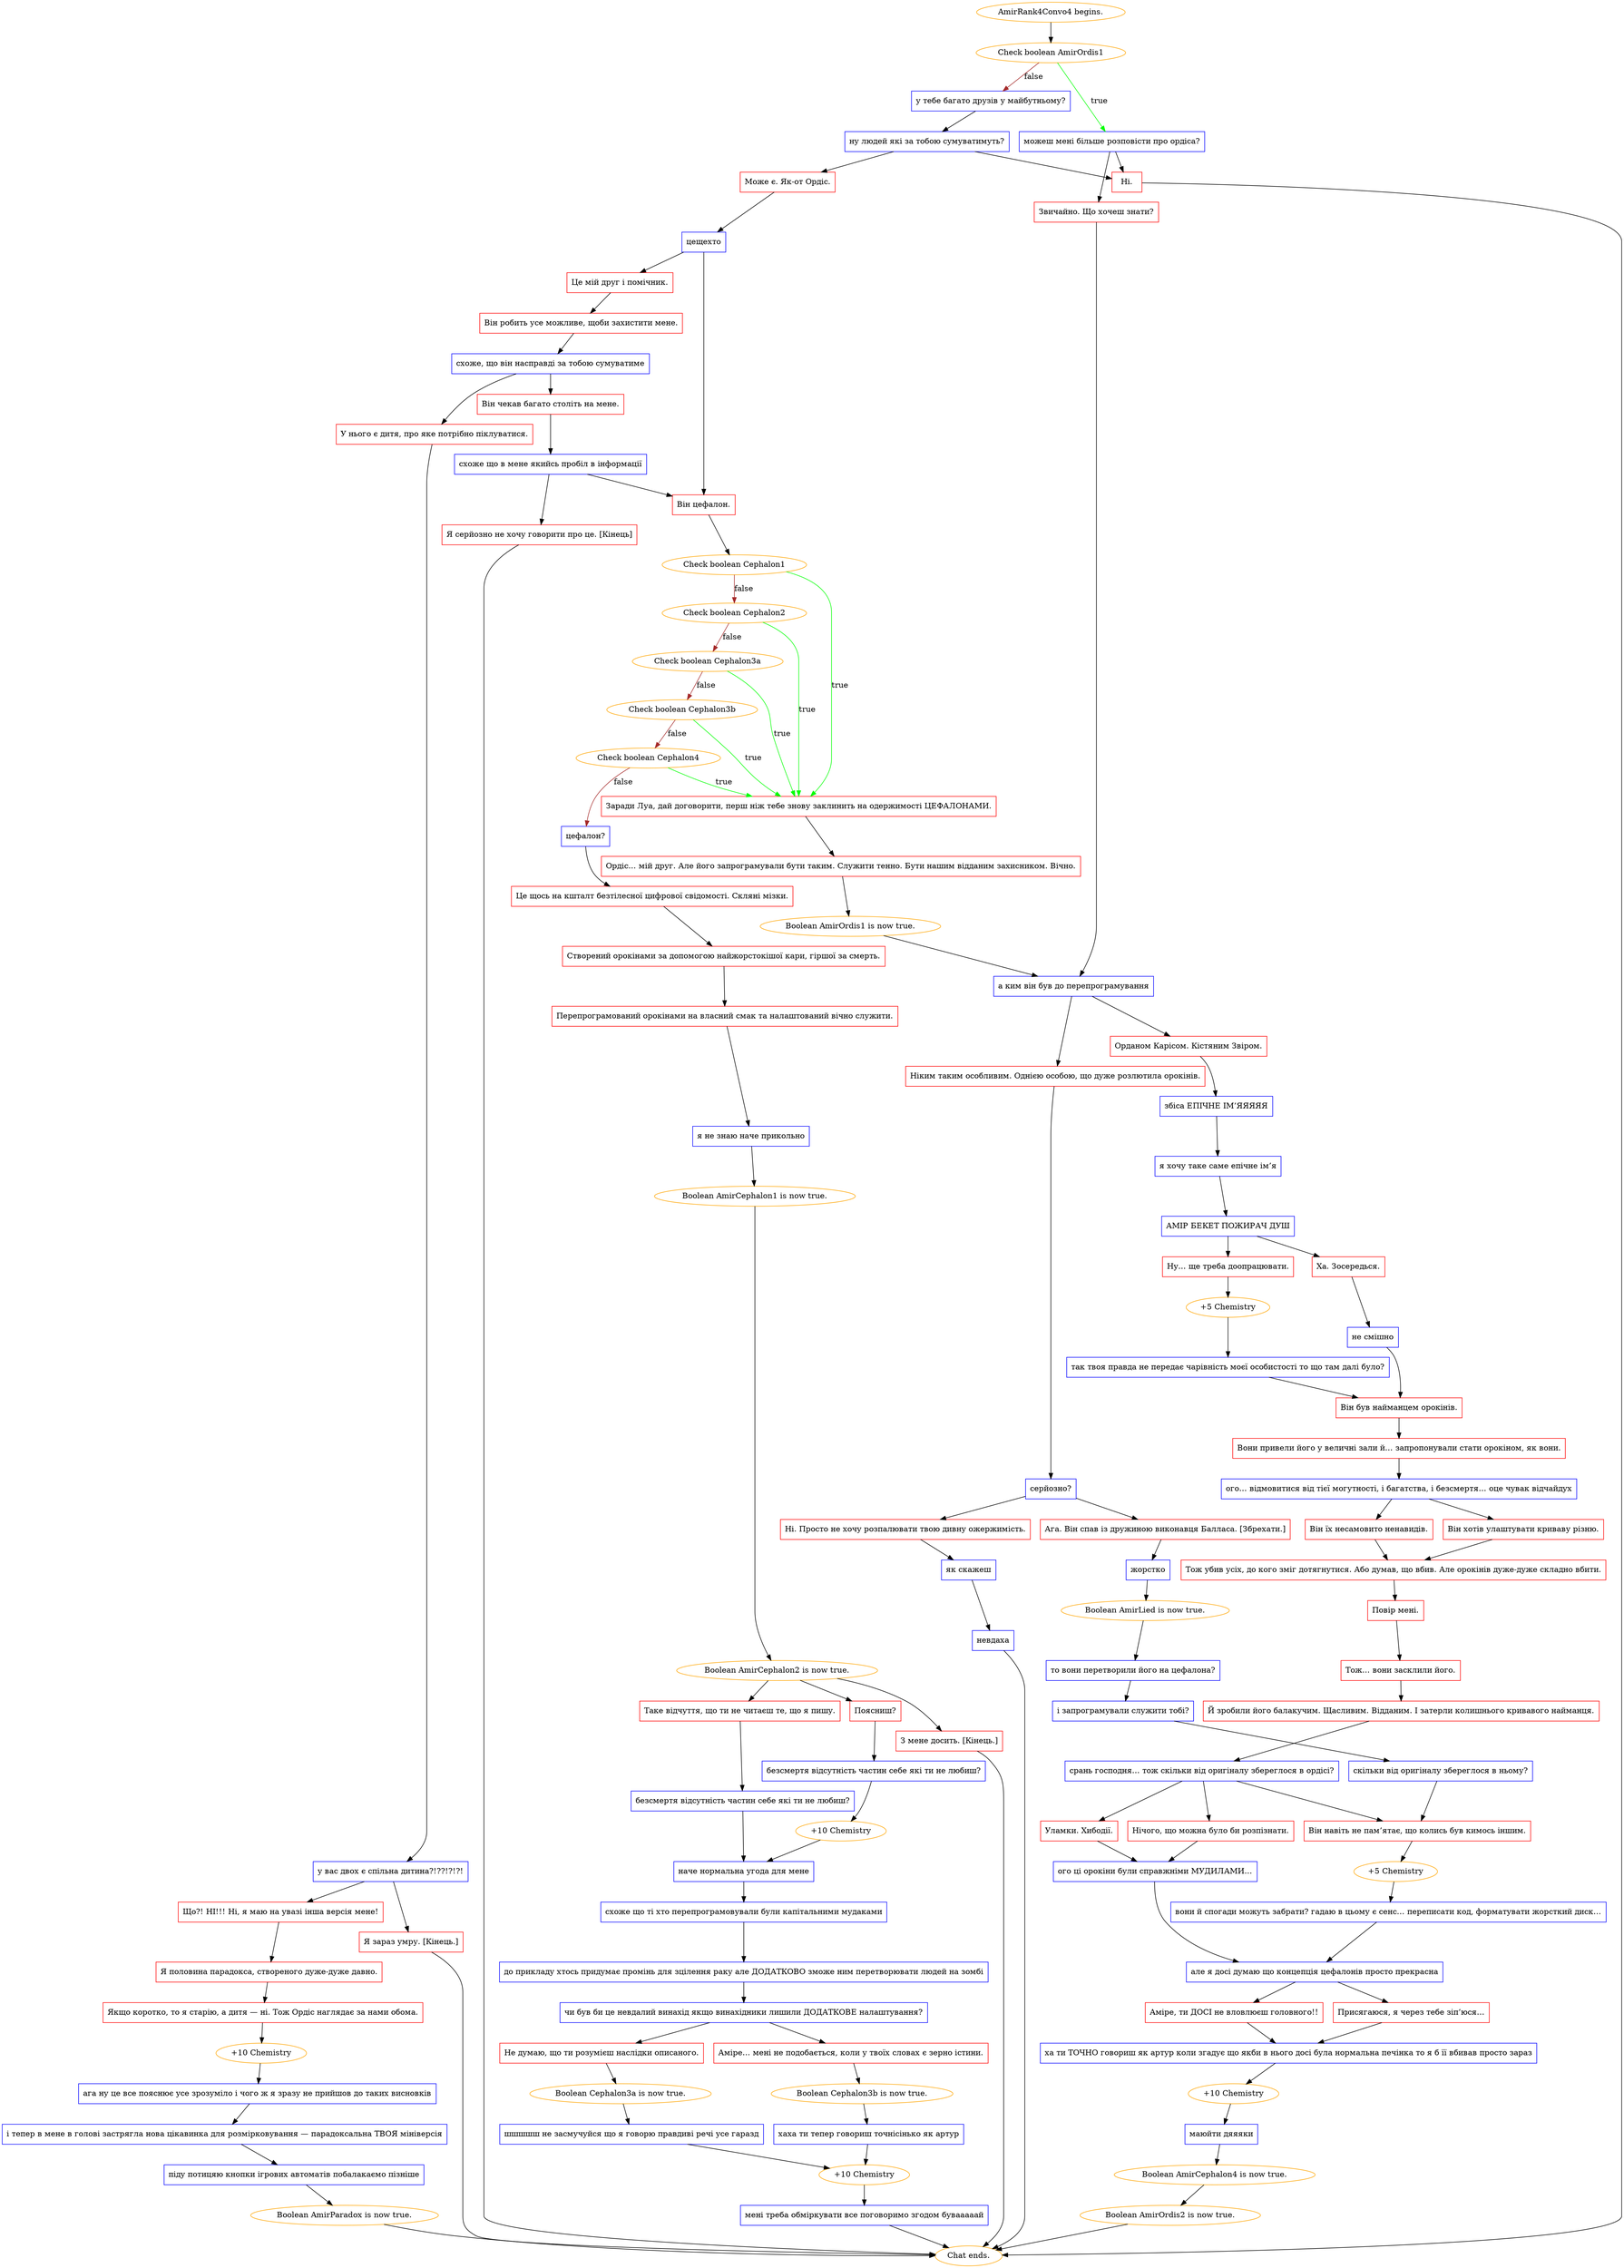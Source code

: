 digraph {
	"AmirRank4Convo4 begins." [color=orange];
		"AmirRank4Convo4 begins." -> j3071393708;
	j3071393708 [label="Check boolean AmirOrdis1",color=orange];
		j3071393708 -> j2372143133 [label=true,color=green];
		j3071393708 -> j867114081 [label=false,color=brown];
	j2372143133 [label="можеш мені більше розповісти про ордіса?",shape=box,color=blue];
		j2372143133 -> j372180418;
		j2372143133 -> j3241595288;
	j867114081 [label="у тебе багато друзів у майбутньому?",shape=box,color=blue];
		j867114081 -> j3892262507;
	j372180418 [label="Ні.",shape=box,color=red];
		j372180418 -> "Chat ends.";
	j3241595288 [label="Звичайно. Що хочеш знати?",shape=box,color=red];
		j3241595288 -> j585527398;
	j3892262507 [label="ну людей які за тобою сумуватимуть?",shape=box,color=blue];
		j3892262507 -> j3591611633;
		j3892262507 -> j372180418;
	"Chat ends." [color=orange];
	j585527398 [label="а ким він був до перепрограмування",shape=box,color=blue];
		j585527398 -> j929289073;
		j585527398 -> j4103266142;
	j3591611633 [label="Може є. Як-от Ордіс.",shape=box,color=red];
		j3591611633 -> j2199739454;
	j929289073 [label="Ніким таким особливим. Однією особою, що дуже розлютила орокінів.",shape=box,color=red];
		j929289073 -> j3746998713;
	j4103266142 [label="Орданом Карісом. Кістяним Звіром.",shape=box,color=red];
		j4103266142 -> j2032917510;
	j2199739454 [label="цещехто",shape=box,color=blue];
		j2199739454 -> j3021663158;
		j2199739454 -> j2812690631;
	j3746998713 [label="серйозно?",shape=box,color=blue];
		j3746998713 -> j498908402;
		j3746998713 -> j2116044986;
	j2032917510 [label="збіса ЕПІЧНЕ ІМ’ЯЯЯЯЯ",shape=box,color=blue];
		j2032917510 -> j2201740702;
	j3021663158 [label="Це мій друг і помічник.",shape=box,color=red];
		j3021663158 -> j2245978926;
	j2812690631 [label="Він цефалон.",shape=box,color=red];
		j2812690631 -> j2703593324;
	j498908402 [label="Ага. Він спав із дружиною виконавця Балласа. [Збрехати.]",shape=box,color=red];
		j498908402 -> j2883529582;
	j2116044986 [label="Ні. Просто не хочу розпалювати твою дивну ожержимість.",shape=box,color=red];
		j2116044986 -> j1775251352;
	j2201740702 [label="я хочу таке саме епічне ім’я",shape=box,color=blue];
		j2201740702 -> j1295695884;
	j2245978926 [label="Він робить усе можливе, щоби захистити мене.",shape=box,color=red];
		j2245978926 -> j3300429253;
	j2703593324 [label="Check boolean Cephalon1",color=orange];
		j2703593324 -> j3096022017 [label=true,color=green];
		j2703593324 -> j3179573232 [label=false,color=brown];
	j2883529582 [label="жорстко",shape=box,color=blue];
		j2883529582 -> j2340220031;
	j1775251352 [label="як скажеш",shape=box,color=blue];
		j1775251352 -> j4069004258;
	j1295695884 [label="АМІР БЕКЕТ ПОЖИРАЧ ДУШ",shape=box,color=blue];
		j1295695884 -> j3502456617;
		j1295695884 -> j3485485096;
	j3300429253 [label="схоже, що він насправді за тобою сумуватиме",shape=box,color=blue];
		j3300429253 -> j605141004;
		j3300429253 -> j2890804270;
	j3096022017 [label="Заради Луа, дай договорити, перш ніж тебе знову заклинить на одержимості ЦЕФАЛОНАМИ.",shape=box,color=red];
		j3096022017 -> j3523076520;
	j3179573232 [label="Check boolean Cephalon2",color=orange];
		j3179573232 -> j3096022017 [label=true,color=green];
		j3179573232 -> j1411698572 [label=false,color=brown];
	j2340220031 [label="Boolean AmirLied is now true.",color=orange];
		j2340220031 -> j1698956930;
	j4069004258 [label="невдаха",shape=box,color=blue];
		j4069004258 -> "Chat ends.";
	j3502456617 [label="Ха. Зосередься.",shape=box,color=red];
		j3502456617 -> j1166746869;
	j3485485096 [label="Ну… ще треба доопрацювати.",shape=box,color=red];
		j3485485096 -> j1500153101;
	j605141004 [label="Він чекав багато століть на мене.",shape=box,color=red];
		j605141004 -> j2754607815;
	j2890804270 [label="У нього є дитя, про яке потрібно піклуватися.",shape=box,color=red];
		j2890804270 -> j3330342437;
	j3523076520 [label="Ордіс… мій друг. Але його запрограмували бути таким. Служити тенно. Бути нашим відданим захисником. Вічно.",shape=box,color=red];
		j3523076520 -> j3282658911;
	j1411698572 [label="Check boolean Cephalon3a",color=orange];
		j1411698572 -> j3096022017 [label=true,color=green];
		j1411698572 -> j1995044943 [label=false,color=brown];
	j1698956930 [label="то вони перетворили його на цефалона?",shape=box,color=blue];
		j1698956930 -> j3304826103;
	j1166746869 [label="не смішно",shape=box,color=blue];
		j1166746869 -> j1127108247;
	j1500153101 [label="+5 Chemistry",color=orange];
		j1500153101 -> j4056961824;
	j2754607815 [label="схоже що в мене якийсь пробіл в інформації",shape=box,color=blue];
		j2754607815 -> j3340408851;
		j2754607815 -> j2812690631;
	j3330342437 [label="у вас двох є спільна дитина?!??!?!?!",shape=box,color=blue];
		j3330342437 -> j1859862174;
		j3330342437 -> j8888238;
	j3282658911 [label="Boolean AmirOrdis1 is now true.",color=orange];
		j3282658911 -> j585527398;
	j1995044943 [label="Check boolean Cephalon3b",color=orange];
		j1995044943 -> j3096022017 [label=true,color=green];
		j1995044943 -> j3851203631 [label=false,color=brown];
	j3304826103 [label="і запрограмували служити тобі?",shape=box,color=blue];
		j3304826103 -> j3297175244;
	j1127108247 [label="Він був найманцем орокінів.",shape=box,color=red];
		j1127108247 -> j3838684878;
	j4056961824 [label="так твоя правда не передає чарівність моєї особистості то що там далі було?",shape=box,color=blue];
		j4056961824 -> j1127108247;
	j3340408851 [label="Я серйозно не хочу говорити про це. [Кінець]",shape=box,color=red];
		j3340408851 -> "Chat ends.";
	j1859862174 [label="Що?! НІ!!! Ні, я маю на увазі інша версія мене!",shape=box,color=red];
		j1859862174 -> j259936832;
	j8888238 [label="Я зараз умру. [Кінець.]",shape=box,color=red];
		j8888238 -> "Chat ends.";
	j3851203631 [label="Check boolean Cephalon4",color=orange];
		j3851203631 -> j3096022017 [label=true,color=green];
		j3851203631 -> j1867891621 [label=false,color=brown];
	j3297175244 [label="скільки від оригіналу збереглося в ньому?",shape=box,color=blue];
		j3297175244 -> j3204573031;
	j3838684878 [label="Вони привели його у величні зали й… запропонували стати орокіном, як вони.",shape=box,color=red];
		j3838684878 -> j4254515991;
	j259936832 [label="Я половина парадокса, створеного дуже-дуже давно.",shape=box,color=red];
		j259936832 -> j336857117;
	j1867891621 [label="цефалон?",shape=box,color=blue];
		j1867891621 -> j3395689678;
	j3204573031 [label="Він навіть не пам’ятає, що колись був кимось іншим.",shape=box,color=red];
		j3204573031 -> j344284441;
	j4254515991 [label="ого… відмовитися від тієї могутності, і багатства, і безсмертя… оце чувак відчайдух",shape=box,color=blue];
		j4254515991 -> j3363102346;
		j4254515991 -> j992245785;
	j336857117 [label="Якщо коротко, то я старію, а дитя — ні. Тож Ордіс наглядає за нами обома.",shape=box,color=red];
		j336857117 -> j623802881;
	j3395689678 [label="Це щось на кшталт безтілесної цифрової свідомості. Скляні мізки.",shape=box,color=red];
		j3395689678 -> j3737075067;
	j344284441 [label="+5 Chemistry",color=orange];
		j344284441 -> j465954888;
	j3363102346 [label="Він їх несамовито ненавидів.",shape=box,color=red];
		j3363102346 -> j117031551;
	j992245785 [label="Він хотів улаштувати криваву різню.",shape=box,color=red];
		j992245785 -> j117031551;
	j623802881 [label="+10 Chemistry",color=orange];
		j623802881 -> j1902579009;
	j3737075067 [label="Створений орокінами за допомогою найжорстокішої кари, гіршої за смерть.",shape=box,color=red];
		j3737075067 -> j746029272;
	j465954888 [label="вони й спогади можуть забрати? гадаю в цьому є сенс… переписати код, форматувати жорсткий диск…",shape=box,color=blue];
		j465954888 -> j38626480;
	j117031551 [label="Тож убив усіх, до кого зміг дотягнутися. Або думав, що вбив. Але орокінів дуже-дуже складно вбити.",shape=box,color=red];
		j117031551 -> j4285247979;
	j1902579009 [label="ага ну це все пояснює усе зрозуміло і чого ж я зразу не прийшов до таких висновків",shape=box,color=blue];
		j1902579009 -> j4104829046;
	j746029272 [label="Перепрограмований орокінами на власний смак та налаштований вічно служити.",shape=box,color=red];
		j746029272 -> j2169130778;
	j38626480 [label="але я досі думаю що концепція цефалонів просто прекрасна",shape=box,color=blue];
		j38626480 -> j3197603677;
		j38626480 -> j1385664499;
	j4285247979 [label="Повір мені.",shape=box,color=red];
		j4285247979 -> j3025526561;
	j4104829046 [label="і тепер в мене в голові застрягла нова цікавинка для розмірковування — парадоксальна ТВОЯ мініверсія",shape=box,color=blue];
		j4104829046 -> j1425911387;
	j2169130778 [label="я не знаю наче прикольно",shape=box,color=blue];
		j2169130778 -> j1188171645;
	j3197603677 [label="Присягаюся, я через тебе зіп’юся…",shape=box,color=red];
		j3197603677 -> j2534743956;
	j1385664499 [label="Аміре, ти ДОСІ не вловлюєш головного!!",shape=box,color=red];
		j1385664499 -> j2534743956;
	j3025526561 [label="Тож… вони засклили його.",shape=box,color=red];
		j3025526561 -> j1519472153;
	j1425911387 [label="піду потицяю кнопки ігрових автоматів побалакаємо пізніше",shape=box,color=blue];
		j1425911387 -> j3046964038;
	j1188171645 [label="Boolean AmirCephalon1 is now true.",color=orange];
		j1188171645 -> j2160070556;
	j2534743956 [label="ха ти ТОЧНО говориш як артур коли згадує що якби в нього досі була нормальна печінка то я б її вбивав просто зараз",shape=box,color=blue];
		j2534743956 -> j1506022216;
	j1519472153 [label="Й зробили його балакучим. Щасливим. Відданим. І затерли колишнього кривавого найманця.",shape=box,color=red];
		j1519472153 -> j2769769041;
	j3046964038 [label="Boolean AmirParadox is now true.",color=orange];
		j3046964038 -> "Chat ends.";
	j2160070556 [label="Boolean AmirCephalon2 is now true.",color=orange];
		j2160070556 -> j3416952925;
		j2160070556 -> j373892242;
		j2160070556 -> j1988195789;
	j1506022216 [label="+10 Chemistry",color=orange];
		j1506022216 -> j3042667135;
	j2769769041 [label="срань господня… тож скільки від оригіналу збереглося в ордісі?",shape=box,color=blue];
		j2769769041 -> j3204573031;
		j2769769041 -> j3077937950;
		j2769769041 -> j1674187906;
	j3416952925 [label="З мене досить. [Кінець.]",shape=box,color=red];
		j3416952925 -> "Chat ends.";
	j373892242 [label="Поясниш?",shape=box,color=red];
		j373892242 -> j2791794518;
	j1988195789 [label="Таке відчуття, що ти не читаєш те, що я пишу.",shape=box,color=red];
		j1988195789 -> j887315745;
	j3042667135 [label="маюйти дяяяки",shape=box,color=blue];
		j3042667135 -> j2139800532;
	j3077937950 [label="Уламки. Хибодії.",shape=box,color=red];
		j3077937950 -> j1994520822;
	j1674187906 [label="Нічого, що можна було би розпізнати.",shape=box,color=red];
		j1674187906 -> j1994520822;
	j2791794518 [label="безсмертя відсутність частин себе які ти не любиш?",shape=box,color=blue];
		j2791794518 -> j2994073726;
	j887315745 [label="безсмертя відсутність частин себе які ти не любиш?",shape=box,color=blue];
		j887315745 -> j3331092039;
	j2139800532 [label="Boolean AmirCephalon4 is now true.",color=orange];
		j2139800532 -> j2302458893;
	j1994520822 [label="ого ці орокіни були справжніми МУДИЛАМИ…",shape=box,color=blue];
		j1994520822 -> j38626480;
	j2994073726 [label="+10 Chemistry",color=orange];
		j2994073726 -> j3331092039;
	j3331092039 [label="наче нормальна угода для мене",shape=box,color=blue];
		j3331092039 -> j667107745;
	j2302458893 [label="Boolean AmirOrdis2 is now true.",color=orange];
		j2302458893 -> "Chat ends.";
	j667107745 [label="схоже що ті хто перепрограмовували були капітальними мудаками",shape=box,color=blue];
		j667107745 -> j4293729672;
	j4293729672 [label="до прикладу хтось придумає промінь для зцілення раку але ДОДАТКОВО зможе ним перетворювати людей на зомбі",shape=box,color=blue];
		j4293729672 -> j2274325057;
	j2274325057 [label="чи був би це невдалий винахід якщо винахідники лишили ДОДАТКОВЕ налаштування?",shape=box,color=blue];
		j2274325057 -> j2793844120;
		j2274325057 -> j2019632585;
	j2793844120 [label="Аміре… мені не подобається, коли у твоїх словах є зерно істини.",shape=box,color=red];
		j2793844120 -> j1279755909;
	j2019632585 [label="Не думаю, що ти розумієш наслідки описаного.",shape=box,color=red];
		j2019632585 -> j2605525677;
	j1279755909 [label="Boolean Cephalon3b is now true.",color=orange];
		j1279755909 -> j1531412730;
	j2605525677 [label="Boolean Cephalon3a is now true.",color=orange];
		j2605525677 -> j1793868291;
	j1531412730 [label="хаха ти тепер говориш точнісінько як артур",shape=box,color=blue];
		j1531412730 -> j4039725111;
	j1793868291 [label="шшшшш не засмучуйся що я говорю правдиві речі усе гаразд",shape=box,color=blue];
		j1793868291 -> j4039725111;
	j4039725111 [label="+10 Chemistry",color=orange];
		j4039725111 -> j870604868;
	j870604868 [label="мені треба обміркувати все поговоримо згодом бувааааай",shape=box,color=blue];
		j870604868 -> "Chat ends.";
}
